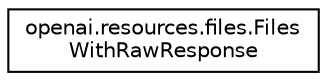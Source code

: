 digraph "Graphical Class Hierarchy"
{
 // LATEX_PDF_SIZE
  edge [fontname="Helvetica",fontsize="10",labelfontname="Helvetica",labelfontsize="10"];
  node [fontname="Helvetica",fontsize="10",shape=record];
  rankdir="LR";
  Node0 [label="openai.resources.files.Files\lWithRawResponse",height=0.2,width=0.4,color="black", fillcolor="white", style="filled",URL="$classopenai_1_1resources_1_1files_1_1FilesWithRawResponse.html",tooltip=" "];
}
